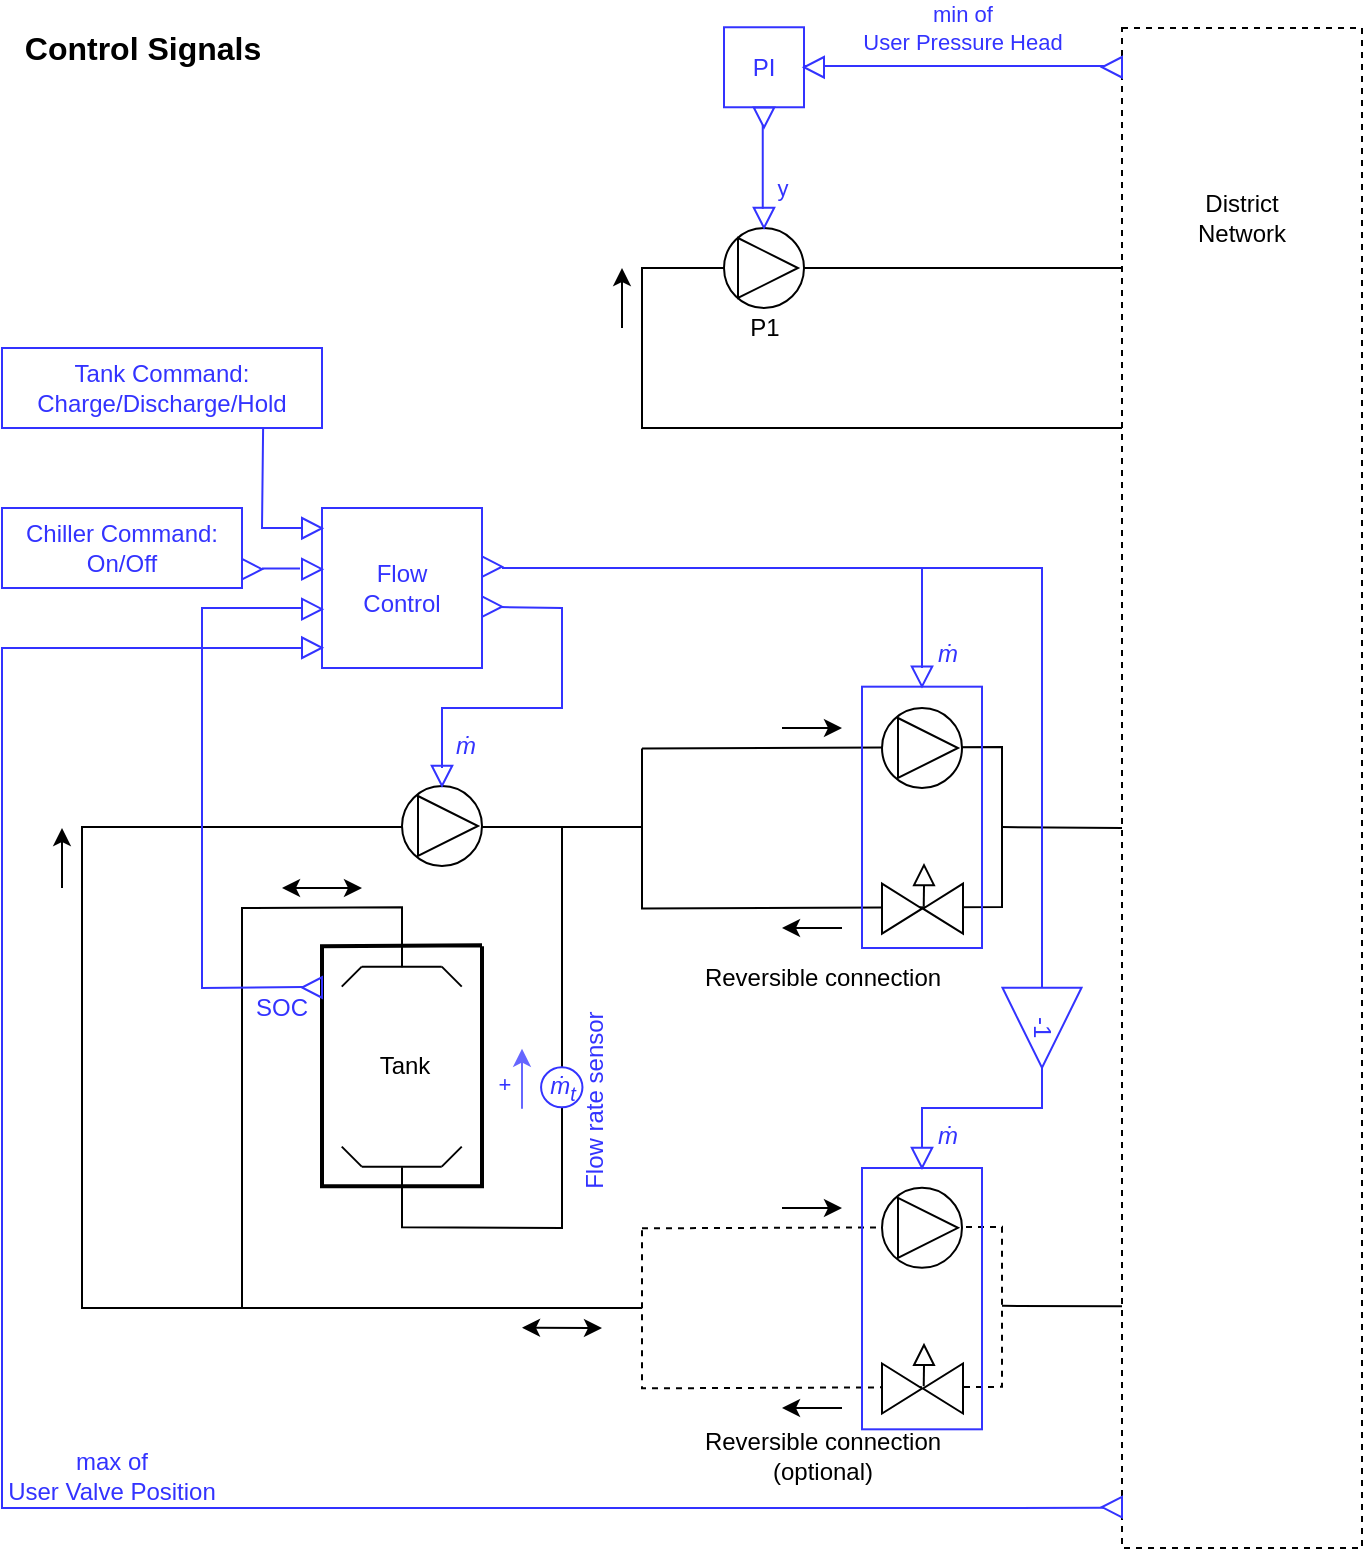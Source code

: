 <mxfile version="20.7.4" type="device"><diagram id="iePe5x9ZRP9B6yiNvSGW" name="Page-1"><mxGraphModel dx="264" dy="894" grid="1" gridSize="10" guides="1" tooltips="1" connect="1" arrows="1" fold="1" page="1" pageScale="1" pageWidth="850" pageHeight="1100" math="0" shadow="0"><root><mxCell id="0"/><mxCell id="1" parent="0"/><mxCell id="yGT5lAB7doZUEAq8ak7L-1" value="" style="endArrow=none;html=1;rounded=0;" edge="1" parent="1"><mxGeometry width="50" height="50" relative="1" as="geometry"><mxPoint x="1480" y="839.17" as="sourcePoint"/><mxPoint x="1420" y="838.92" as="targetPoint"/></mxGeometry></mxCell><mxCell id="yGT5lAB7doZUEAq8ak7L-2" value="" style="endArrow=none;html=1;rounded=0;fontSize=16;strokeWidth=1;" edge="1" parent="1"><mxGeometry width="50" height="50" relative="1" as="geometry"><mxPoint x="1099.87" y="669.33" as="sourcePoint"/><mxPoint x="1139.87" y="669.33" as="targetPoint"/></mxGeometry></mxCell><mxCell id="yGT5lAB7doZUEAq8ak7L-3" value="" style="endArrow=none;html=1;rounded=0;fontSize=16;strokeWidth=1;" edge="1" parent="1"><mxGeometry width="50" height="50" relative="1" as="geometry"><mxPoint x="1089.87" y="679.33" as="sourcePoint"/><mxPoint x="1099.87" y="669.33" as="targetPoint"/></mxGeometry></mxCell><mxCell id="yGT5lAB7doZUEAq8ak7L-4" value="" style="endArrow=none;html=1;rounded=0;fontSize=16;strokeWidth=1;" edge="1" parent="1"><mxGeometry width="50" height="50" relative="1" as="geometry"><mxPoint x="1139.87" y="669.33" as="sourcePoint"/><mxPoint x="1139.87" y="669.33" as="targetPoint"/></mxGeometry></mxCell><mxCell id="yGT5lAB7doZUEAq8ak7L-5" value="" style="endArrow=none;html=1;rounded=0;fontSize=16;strokeWidth=1;" edge="1" parent="1"><mxGeometry width="50" height="50" relative="1" as="geometry"><mxPoint x="1099.87" y="769.33" as="sourcePoint"/><mxPoint x="1139.87" y="769.33" as="targetPoint"/></mxGeometry></mxCell><mxCell id="yGT5lAB7doZUEAq8ak7L-6" value="" style="endArrow=none;html=1;rounded=0;fontSize=16;strokeWidth=1;" edge="1" parent="1"><mxGeometry width="50" height="50" relative="1" as="geometry"><mxPoint x="1139.87" y="769.33" as="sourcePoint"/><mxPoint x="1149.87" y="759.33" as="targetPoint"/></mxGeometry></mxCell><mxCell id="yGT5lAB7doZUEAq8ak7L-7" value="" style="endArrow=none;html=1;rounded=0;fontSize=16;strokeWidth=1;" edge="1" parent="1"><mxGeometry width="50" height="50" relative="1" as="geometry"><mxPoint x="1099.87" y="769.33" as="sourcePoint"/><mxPoint x="1089.87" y="759.33" as="targetPoint"/></mxGeometry></mxCell><mxCell id="yGT5lAB7doZUEAq8ak7L-8" value="" style="endArrow=none;html=1;rounded=0;" edge="1" parent="1"><mxGeometry width="50" height="50" relative="1" as="geometry"><mxPoint x="1200" y="600" as="sourcePoint"/><mxPoint x="1120" y="769.66" as="targetPoint"/><Array as="points"><mxPoint x="1200" y="800"/><mxPoint x="1120" y="799.66"/></Array></mxGeometry></mxCell><mxCell id="yGT5lAB7doZUEAq8ak7L-9" value="" style="endArrow=none;html=1;rounded=0;" edge="1" parent="1"><mxGeometry width="50" height="50" relative="1" as="geometry"><mxPoint x="1120" y="669.66" as="sourcePoint"/><mxPoint x="1040" y="840" as="targetPoint"/><Array as="points"><mxPoint x="1120" y="639.66"/><mxPoint x="1040" y="640"/></Array></mxGeometry></mxCell><mxCell id="yGT5lAB7doZUEAq8ak7L-10" value="" style="endArrow=none;html=1;rounded=0;fontSize=16;strokeWidth=1;" edge="1" parent="1"><mxGeometry width="50" height="50" relative="1" as="geometry"><mxPoint x="1149.87" y="679.33" as="sourcePoint"/><mxPoint x="1139.87" y="669.33" as="targetPoint"/></mxGeometry></mxCell><mxCell id="yGT5lAB7doZUEAq8ak7L-11" value="" style="endArrow=classic;html=1;rounded=0;strokeWidth=1;" edge="1" parent="1"><mxGeometry width="50" height="50" relative="1" as="geometry"><mxPoint x="950" y="630" as="sourcePoint"/><mxPoint x="950" y="600" as="targetPoint"/><Array as="points"/></mxGeometry></mxCell><mxCell id="yGT5lAB7doZUEAq8ak7L-12" value="" style="endArrow=none;html=1;rounded=0;" edge="1" parent="1"><mxGeometry width="50" height="50" relative="1" as="geometry"><mxPoint x="1240" y="599.51" as="sourcePoint"/><mxPoint x="1240" y="840" as="targetPoint"/><Array as="points"><mxPoint x="960" y="599.51"/><mxPoint x="960" y="840"/></Array></mxGeometry></mxCell><mxCell id="yGT5lAB7doZUEAq8ak7L-13" value="" style="endArrow=none;html=1;rounded=0;strokeWidth=2;" edge="1" parent="1"><mxGeometry width="50" height="50" relative="1" as="geometry"><mxPoint x="1160" y="659.09" as="sourcePoint"/><mxPoint x="1160" y="658.66" as="targetPoint"/><Array as="points"><mxPoint x="1160" y="779.09"/><mxPoint x="1080" y="779.09"/><mxPoint x="1080" y="659.09"/></Array></mxGeometry></mxCell><mxCell id="yGT5lAB7doZUEAq8ak7L-14" value="Tank" style="text;html=1;align=center;verticalAlign=middle;resizable=0;points=[];autosize=1;strokeColor=none;fillColor=none;" vertex="1" parent="1"><mxGeometry x="1096.37" y="704.33" width="50" height="30" as="geometry"/></mxCell><mxCell id="yGT5lAB7doZUEAq8ak7L-15" value="" style="endArrow=classic;html=1;rounded=0;strokeWidth=1;startArrow=classic;startFill=1;" edge="1" parent="1"><mxGeometry width="50" height="50" relative="1" as="geometry"><mxPoint x="1180" y="849.84" as="sourcePoint"/><mxPoint x="1220" y="850" as="targetPoint"/><Array as="points"/></mxGeometry></mxCell><mxCell id="yGT5lAB7doZUEAq8ak7L-16" value="" style="endArrow=classic;html=1;rounded=0;strokeWidth=1;startArrow=classic;startFill=1;" edge="1" parent="1"><mxGeometry width="50" height="50" relative="1" as="geometry"><mxPoint x="1060" y="630" as="sourcePoint"/><mxPoint x="1100" y="630" as="targetPoint"/><Array as="points"/></mxGeometry></mxCell><mxCell id="yGT5lAB7doZUEAq8ak7L-17" value="" style="endArrow=classic;html=1;rounded=0;fontSize=12;fontColor=#6666FF;strokeColor=#6666FF;strokeWidth=1;" edge="1" parent="1"><mxGeometry width="50" height="50" relative="1" as="geometry"><mxPoint x="1180" y="740.33" as="sourcePoint"/><mxPoint x="1180" y="710.33" as="targetPoint"/><Array as="points"><mxPoint x="1180" y="740.33"/></Array></mxGeometry></mxCell><mxCell id="yGT5lAB7doZUEAq8ak7L-18" value="+" style="edgeLabel;html=1;align=center;verticalAlign=middle;resizable=0;points=[];fontColor=#3333FF;" vertex="1" connectable="0" parent="yGT5lAB7doZUEAq8ak7L-17"><mxGeometry x="-0.441" y="-1" relative="1" as="geometry"><mxPoint x="-10" y="-4" as="offset"/></mxGeometry></mxCell><mxCell id="yGT5lAB7doZUEAq8ak7L-19" value="&lt;span style=&quot;text-align: left; background-color: rgb(255, 255, 255);&quot;&gt;&lt;font style=&quot;font-size: 12px;&quot;&gt;&lt;i style=&quot;&quot;&gt;ṁ&lt;/i&gt;&lt;/font&gt;&lt;/span&gt;&lt;i&gt;&lt;sub&gt;t&lt;/sub&gt;&lt;/i&gt;" style="ellipse;whiteSpace=wrap;html=1;fontColor=#3333FF;strokeColor=#3333FF;fillColor=default;" vertex="1" parent="1"><mxGeometry x="1189.54" y="719.66" width="20.69" height="20" as="geometry"/></mxCell><mxCell id="yGT5lAB7doZUEAq8ak7L-20" value="Flow rate sensor" style="text;html=1;align=center;verticalAlign=middle;resizable=0;points=[];autosize=1;strokeColor=none;fillColor=none;fontColor=#3333FF;rotation=-90;" vertex="1" parent="1"><mxGeometry x="1166" y="726.57" width="100" height="20" as="geometry"/></mxCell><mxCell id="yGT5lAB7doZUEAq8ak7L-21" value="" style="endArrow=none;html=1;rounded=0;" edge="1" parent="1"><mxGeometry width="50" height="50" relative="1" as="geometry"><mxPoint x="1240" y="560.25" as="sourcePoint"/><mxPoint x="1240" y="560.25" as="targetPoint"/><Array as="points"><mxPoint x="1420" y="559.51"/><mxPoint x="1420" y="639.51"/><mxPoint x="1240" y="640.25"/></Array></mxGeometry></mxCell><mxCell id="yGT5lAB7doZUEAq8ak7L-22" value="" style="endArrow=none;html=1;rounded=0;" edge="1" parent="1"><mxGeometry width="50" height="50" relative="1" as="geometry"><mxPoint x="1480" y="600" as="sourcePoint"/><mxPoint x="1420" y="599.51" as="targetPoint"/></mxGeometry></mxCell><mxCell id="yGT5lAB7doZUEAq8ak7L-23" value="" style="triangle;whiteSpace=wrap;html=1;fontSize=16;strokeWidth=1;rotation=0;" vertex="1" parent="1"><mxGeometry x="1360" y="627.82" width="20" height="25" as="geometry"/></mxCell><mxCell id="yGT5lAB7doZUEAq8ak7L-24" value="" style="triangle;whiteSpace=wrap;html=1;fontSize=16;strokeWidth=1;rotation=-180;" vertex="1" parent="1"><mxGeometry x="1380.5" y="627.82" width="20" height="25" as="geometry"/></mxCell><mxCell id="yGT5lAB7doZUEAq8ak7L-25" value="" style="ellipse;whiteSpace=wrap;html=1;fontSize=16;strokeWidth=1;" vertex="1" parent="1"><mxGeometry x="1360" y="540.0" width="40" height="40" as="geometry"/></mxCell><mxCell id="yGT5lAB7doZUEAq8ak7L-26" value="" style="triangle;whiteSpace=wrap;html=1;fontSize=16;strokeWidth=1;rotation=0;" vertex="1" parent="1"><mxGeometry x="1368" y="545.0" width="30" height="30" as="geometry"/></mxCell><mxCell id="yGT5lAB7doZUEAq8ak7L-27" value="" style="endArrow=classic;html=1;rounded=0;strokeWidth=1;" edge="1" parent="1"><mxGeometry width="50" height="50" relative="1" as="geometry"><mxPoint x="1230" y="350" as="sourcePoint"/><mxPoint x="1230" y="320" as="targetPoint"/><Array as="points"/></mxGeometry></mxCell><mxCell id="yGT5lAB7doZUEAq8ak7L-28" value="" style="endArrow=none;html=1;rounded=0;" edge="1" parent="1"><mxGeometry width="50" height="50" relative="1" as="geometry"><mxPoint x="1480" y="320" as="sourcePoint"/><mxPoint x="1480" y="400" as="targetPoint"/><Array as="points"><mxPoint x="1240" y="320"/><mxPoint x="1240" y="400"/></Array></mxGeometry></mxCell><mxCell id="yGT5lAB7doZUEAq8ak7L-29" value="" style="ellipse;whiteSpace=wrap;html=1;fontSize=16;strokeWidth=1;" vertex="1" parent="1"><mxGeometry x="1281" y="300" width="40" height="40" as="geometry"/></mxCell><mxCell id="yGT5lAB7doZUEAq8ak7L-30" value="" style="triangle;whiteSpace=wrap;html=1;fontSize=16;strokeWidth=1;rotation=0;" vertex="1" parent="1"><mxGeometry x="1288" y="305" width="30" height="30" as="geometry"/></mxCell><mxCell id="yGT5lAB7doZUEAq8ak7L-31" value="" style="endArrow=classic;html=1;rounded=0;strokeWidth=1;" edge="1" parent="1"><mxGeometry width="50" height="50" relative="1" as="geometry"><mxPoint x="1340" y="650" as="sourcePoint"/><mxPoint x="1310" y="650" as="targetPoint"/><Array as="points"/></mxGeometry></mxCell><mxCell id="yGT5lAB7doZUEAq8ak7L-32" value="P1" style="text;html=1;align=center;verticalAlign=middle;resizable=0;points=[];autosize=1;strokeColor=none;fillColor=none;" vertex="1" parent="1"><mxGeometry x="1286" y="340" width="30" height="20" as="geometry"/></mxCell><mxCell id="yGT5lAB7doZUEAq8ak7L-33" value="" style="endArrow=none;html=1;rounded=0;entryX=0.993;entryY=0.507;entryDx=0;entryDy=0;entryPerimeter=0;" edge="1" parent="1"><mxGeometry width="50" height="50" relative="1" as="geometry"><mxPoint x="1381" y="628.83" as="sourcePoint"/><mxPoint x="1380.86" y="639.255" as="targetPoint"/></mxGeometry></mxCell><mxCell id="yGT5lAB7doZUEAq8ak7L-34" value="" style="triangle;whiteSpace=wrap;html=1;fontSize=16;strokeWidth=1;rotation=-90;" vertex="1" parent="1"><mxGeometry x="1376" y="618.58" width="10" height="10" as="geometry"/></mxCell><mxCell id="yGT5lAB7doZUEAq8ak7L-35" value="" style="endArrow=classic;html=1;rounded=0;strokeWidth=1;" edge="1" parent="1"><mxGeometry width="50" height="50" relative="1" as="geometry"><mxPoint x="1310" y="550" as="sourcePoint"/><mxPoint x="1340" y="550" as="targetPoint"/><Array as="points"/></mxGeometry></mxCell><mxCell id="yGT5lAB7doZUEAq8ak7L-36" value="Reversible connection" style="text;html=1;align=center;verticalAlign=middle;resizable=0;points=[];autosize=1;strokeColor=none;fillColor=none;" vertex="1" parent="1"><mxGeometry x="1260" y="659.51" width="140" height="30" as="geometry"/></mxCell><mxCell id="yGT5lAB7doZUEAq8ak7L-37" value="" style="endArrow=none;html=1;rounded=0;dashed=1;" edge="1" parent="1"><mxGeometry width="50" height="50" relative="1" as="geometry"><mxPoint x="1240" y="800.17" as="sourcePoint"/><mxPoint x="1240" y="800.17" as="targetPoint"/><Array as="points"><mxPoint x="1420" y="799.43"/><mxPoint x="1420" y="879.43"/><mxPoint x="1240" y="880.17"/></Array></mxGeometry></mxCell><mxCell id="yGT5lAB7doZUEAq8ak7L-38" value="" style="triangle;whiteSpace=wrap;html=1;fontSize=16;strokeWidth=1;rotation=0;" vertex="1" parent="1"><mxGeometry x="1360" y="867.74" width="20" height="25" as="geometry"/></mxCell><mxCell id="yGT5lAB7doZUEAq8ak7L-39" value="" style="triangle;whiteSpace=wrap;html=1;fontSize=16;strokeWidth=1;rotation=-180;" vertex="1" parent="1"><mxGeometry x="1380.5" y="867.74" width="20" height="25" as="geometry"/></mxCell><mxCell id="yGT5lAB7doZUEAq8ak7L-40" value="" style="ellipse;whiteSpace=wrap;html=1;fontSize=16;strokeWidth=1;" vertex="1" parent="1"><mxGeometry x="1360" y="779.92" width="40" height="40" as="geometry"/></mxCell><mxCell id="yGT5lAB7doZUEAq8ak7L-41" value="" style="triangle;whiteSpace=wrap;html=1;fontSize=16;strokeWidth=1;rotation=0;" vertex="1" parent="1"><mxGeometry x="1368" y="784.92" width="30" height="30" as="geometry"/></mxCell><mxCell id="yGT5lAB7doZUEAq8ak7L-42" value="" style="endArrow=classic;html=1;rounded=0;strokeWidth=1;" edge="1" parent="1"><mxGeometry width="50" height="50" relative="1" as="geometry"><mxPoint x="1340" y="890" as="sourcePoint"/><mxPoint x="1310" y="890" as="targetPoint"/><Array as="points"/></mxGeometry></mxCell><mxCell id="yGT5lAB7doZUEAq8ak7L-43" value="" style="endArrow=none;html=1;rounded=0;entryX=0.993;entryY=0.507;entryDx=0;entryDy=0;entryPerimeter=0;" edge="1" parent="1"><mxGeometry width="50" height="50" relative="1" as="geometry"><mxPoint x="1381" y="868.75" as="sourcePoint"/><mxPoint x="1380.86" y="879.175" as="targetPoint"/></mxGeometry></mxCell><mxCell id="yGT5lAB7doZUEAq8ak7L-44" value="" style="triangle;whiteSpace=wrap;html=1;fontSize=16;strokeWidth=1;rotation=-90;" vertex="1" parent="1"><mxGeometry x="1376" y="858.5" width="10" height="10" as="geometry"/></mxCell><mxCell id="yGT5lAB7doZUEAq8ak7L-45" value="" style="endArrow=classic;html=1;rounded=0;strokeWidth=1;" edge="1" parent="1"><mxGeometry width="50" height="50" relative="1" as="geometry"><mxPoint x="1310" y="790" as="sourcePoint"/><mxPoint x="1340" y="790" as="targetPoint"/><Array as="points"/></mxGeometry></mxCell><mxCell id="yGT5lAB7doZUEAq8ak7L-46" value="Reversible connection&lt;br&gt;(optional)" style="text;html=1;align=center;verticalAlign=middle;resizable=0;points=[];autosize=1;strokeColor=none;fillColor=none;" vertex="1" parent="1"><mxGeometry x="1260" y="894.43" width="140" height="40" as="geometry"/></mxCell><mxCell id="yGT5lAB7doZUEAq8ak7L-47" value="" style="ellipse;whiteSpace=wrap;html=1;fontSize=16;strokeWidth=1;" vertex="1" parent="1"><mxGeometry x="1120" y="579.0" width="40" height="40" as="geometry"/></mxCell><mxCell id="yGT5lAB7doZUEAq8ak7L-48" value="" style="triangle;whiteSpace=wrap;html=1;fontSize=16;strokeWidth=1;rotation=0;" vertex="1" parent="1"><mxGeometry x="1128" y="584.0" width="30" height="30" as="geometry"/></mxCell><mxCell id="yGT5lAB7doZUEAq8ak7L-49" value="" style="rounded=0;whiteSpace=wrap;html=1;fillColor=none;dashed=1;" vertex="1" parent="1"><mxGeometry x="1480" y="200" width="120" height="760" as="geometry"/></mxCell><mxCell id="yGT5lAB7doZUEAq8ak7L-50" value="District&lt;br&gt;Network" style="text;html=1;strokeColor=none;fillColor=none;align=center;verticalAlign=middle;whiteSpace=wrap;rounded=0;dashed=1;" vertex="1" parent="1"><mxGeometry x="1510" y="280" width="60" height="30" as="geometry"/></mxCell><mxCell id="yGT5lAB7doZUEAq8ak7L-51" value="" style="triangle;whiteSpace=wrap;html=1;fillColor=none;rotation=-180;strokeColor=#3333FF;" vertex="1" parent="1"><mxGeometry x="1470" y="214.5" width="10" height="10.25" as="geometry"/></mxCell><mxCell id="yGT5lAB7doZUEAq8ak7L-52" value="PI" style="whiteSpace=wrap;html=1;aspect=fixed;fillColor=none;strokeColor=#3333FF;fontColor=#3333FF;" vertex="1" parent="1"><mxGeometry x="1281" y="199.63" width="40" height="40" as="geometry"/></mxCell><mxCell id="yGT5lAB7doZUEAq8ak7L-53" value="min of&lt;br&gt;User Pressure Head" style="endArrow=none;html=1;rounded=0;entryX=0.85;entryY=0.561;entryDx=0;entryDy=0;entryPerimeter=0;exitX=0.05;exitY=0.561;exitDx=0;exitDy=0;exitPerimeter=0;startArrow=none;strokeColor=#3333FF;fontColor=#3333FF;" edge="1" parent="1" source="yGT5lAB7doZUEAq8ak7L-54" target="yGT5lAB7doZUEAq8ak7L-51"><mxGeometry x="-0.014" y="19" width="50" height="50" relative="1" as="geometry"><mxPoint x="1290" y="420" as="sourcePoint"/><mxPoint x="1340" y="370" as="targetPoint"/><mxPoint as="offset"/></mxGeometry></mxCell><mxCell id="yGT5lAB7doZUEAq8ak7L-54" value="" style="triangle;whiteSpace=wrap;html=1;fillColor=none;rotation=-180;strokeColor=#3333FF;fontColor=#3333FF;" vertex="1" parent="1"><mxGeometry x="1321" y="214.5" width="10" height="10.25" as="geometry"/></mxCell><mxCell id="yGT5lAB7doZUEAq8ak7L-55" value="" style="endArrow=none;html=1;rounded=0;entryX=0.85;entryY=0.561;entryDx=0;entryDy=0;entryPerimeter=0;exitX=1.008;exitY=0.483;exitDx=0;exitDy=0;exitPerimeter=0;strokeColor=#3333FF;fontColor=#3333FF;" edge="1" parent="1" source="yGT5lAB7doZUEAq8ak7L-52" target="yGT5lAB7doZUEAq8ak7L-54"><mxGeometry width="50" height="50" relative="1" as="geometry"><mxPoint x="1401.32" y="219.32" as="sourcePoint"/><mxPoint x="1471.5" y="219.0" as="targetPoint"/></mxGeometry></mxCell><mxCell id="yGT5lAB7doZUEAq8ak7L-56" value="" style="triangle;whiteSpace=wrap;html=1;fillColor=none;rotation=90;strokeColor=#3333FF;fontColor=#3333FF;" vertex="1" parent="1"><mxGeometry x="1296" y="239.63" width="10" height="10.25" as="geometry"/></mxCell><mxCell id="yGT5lAB7doZUEAq8ak7L-57" value="y" style="endArrow=none;html=1;rounded=0;entryX=0.85;entryY=0.561;entryDx=0;entryDy=0;entryPerimeter=0;exitX=0.05;exitY=0.561;exitDx=0;exitDy=0;exitPerimeter=0;startArrow=none;strokeColor=#3333FF;fontColor=#3333FF;" edge="1" parent="1" source="yGT5lAB7doZUEAq8ak7L-58" target="yGT5lAB7doZUEAq8ak7L-56"><mxGeometry x="-0.507" y="-10" width="50" height="50" relative="1" as="geometry"><mxPoint x="1300" y="430" as="sourcePoint"/><mxPoint x="1350" y="380" as="targetPoint"/><mxPoint as="offset"/></mxGeometry></mxCell><mxCell id="yGT5lAB7doZUEAq8ak7L-58" value="" style="triangle;whiteSpace=wrap;html=1;fillColor=none;rotation=90;strokeColor=#3333FF;fontColor=#3333FF;" vertex="1" parent="1"><mxGeometry x="1296" y="289.75" width="10" height="10.25" as="geometry"/></mxCell><mxCell id="yGT5lAB7doZUEAq8ak7L-59" value="Flow &lt;br&gt;Control" style="whiteSpace=wrap;html=1;aspect=fixed;fillColor=none;strokeColor=#3333FF;fontColor=#3333FF;" vertex="1" parent="1"><mxGeometry x="1080" y="440" width="80" height="80" as="geometry"/></mxCell><mxCell id="yGT5lAB7doZUEAq8ak7L-60" value="" style="triangle;whiteSpace=wrap;html=1;fillColor=none;rotation=0;strokeColor=#3333FF;fontColor=#3333FF;" vertex="1" parent="1"><mxGeometry x="1070" y="445" width="10" height="10.25" as="geometry"/></mxCell><mxCell id="yGT5lAB7doZUEAq8ak7L-61" value="" style="triangle;whiteSpace=wrap;html=1;fillColor=none;rotation=0;strokeColor=#3333FF;fontColor=#3333FF;" vertex="1" parent="1"><mxGeometry x="1070" y="465.49" width="10" height="10.25" as="geometry"/></mxCell><mxCell id="yGT5lAB7doZUEAq8ak7L-62" value="" style="triangle;whiteSpace=wrap;html=1;fillColor=none;rotation=0;strokeColor=#3333FF;fontColor=#3333FF;" vertex="1" parent="1"><mxGeometry x="1070" y="485.49" width="10" height="10.25" as="geometry"/></mxCell><mxCell id="yGT5lAB7doZUEAq8ak7L-63" value="" style="triangle;whiteSpace=wrap;html=1;fillColor=none;rotation=0;strokeColor=#3333FF;fontColor=#3333FF;" vertex="1" parent="1"><mxGeometry x="1070" y="504.75" width="10" height="10.25" as="geometry"/></mxCell><mxCell id="yGT5lAB7doZUEAq8ak7L-64" value="" style="triangle;whiteSpace=wrap;html=1;fillColor=none;rotation=0;strokeColor=#3333FF;fontColor=#3333FF;" vertex="1" parent="1"><mxGeometry x="1160" y="464.24" width="10" height="10.25" as="geometry"/></mxCell><mxCell id="yGT5lAB7doZUEAq8ak7L-65" value="" style="triangle;whiteSpace=wrap;html=1;fillColor=none;rotation=0;strokeColor=#3333FF;fontColor=#3333FF;" vertex="1" parent="1"><mxGeometry x="1160" y="484.24" width="10" height="10.25" as="geometry"/></mxCell><mxCell id="yGT5lAB7doZUEAq8ak7L-66" value="Tank Command:&lt;br&gt;Charge/Discharge/Hold" style="rounded=0;whiteSpace=wrap;html=1;strokeColor=#3333FF;fontColor=#3333FF;fillColor=none;" vertex="1" parent="1"><mxGeometry x="920" y="360" width="160" height="40" as="geometry"/></mxCell><mxCell id="yGT5lAB7doZUEAq8ak7L-67" value="Chiller Command:&lt;br&gt;On/Off" style="rounded=0;whiteSpace=wrap;html=1;strokeColor=#3333FF;fontColor=#3333FF;fillColor=none;" vertex="1" parent="1"><mxGeometry x="920" y="440" width="120" height="40" as="geometry"/></mxCell><mxCell id="yGT5lAB7doZUEAq8ak7L-68" value="" style="triangle;whiteSpace=wrap;html=1;fillColor=none;rotation=0;strokeColor=#3333FF;fontColor=#3333FF;" vertex="1" parent="1"><mxGeometry x="1040" y="465.49" width="10" height="10.25" as="geometry"/></mxCell><mxCell id="yGT5lAB7doZUEAq8ak7L-69" value="" style="endArrow=none;html=1;rounded=0;strokeColor=#3333FF;fontColor=#3333FF;entryX=-0.1;entryY=0.464;entryDx=0;entryDy=0;entryPerimeter=0;exitX=1;exitY=0.464;exitDx=0;exitDy=0;exitPerimeter=0;" edge="1" parent="1" source="yGT5lAB7doZUEAq8ak7L-68" target="yGT5lAB7doZUEAq8ak7L-61"><mxGeometry width="50" height="50" relative="1" as="geometry"><mxPoint x="970" y="480" as="sourcePoint"/><mxPoint x="1020" y="430" as="targetPoint"/></mxGeometry></mxCell><mxCell id="yGT5lAB7doZUEAq8ak7L-70" value="" style="endArrow=none;html=1;rounded=0;strokeColor=#3333FF;fontColor=#3333FF;exitX=0.816;exitY=0.994;exitDx=0;exitDy=0;exitPerimeter=0;" edge="1" parent="1" source="yGT5lAB7doZUEAq8ak7L-66"><mxGeometry width="50" height="50" relative="1" as="geometry"><mxPoint x="1060" y="480.246" as="sourcePoint"/><mxPoint x="1070" y="450" as="targetPoint"/><Array as="points"><mxPoint x="1050" y="450"/></Array></mxGeometry></mxCell><mxCell id="yGT5lAB7doZUEAq8ak7L-71" value="" style="triangle;whiteSpace=wrap;html=1;fillColor=none;rotation=-180;strokeColor=#3333FF;" vertex="1" parent="1"><mxGeometry x="1070" y="674.63" width="10" height="10.25" as="geometry"/></mxCell><mxCell id="yGT5lAB7doZUEAq8ak7L-72" value="" style="endArrow=none;html=1;rounded=0;strokeColor=#3333FF;fontColor=#3333FF;exitX=0.95;exitY=0.525;exitDx=0;exitDy=0;exitPerimeter=0;" edge="1" parent="1" source="yGT5lAB7doZUEAq8ak7L-71"><mxGeometry width="50" height="50" relative="1" as="geometry"><mxPoint x="1100" y="690" as="sourcePoint"/><mxPoint x="1070" y="490" as="targetPoint"/><Array as="points"><mxPoint x="1020" y="680"/><mxPoint x="1020" y="490"/></Array></mxGeometry></mxCell><mxCell id="yGT5lAB7doZUEAq8ak7L-73" value="max of&lt;br&gt;User Valve Position" style="text;html=1;strokeColor=none;fillColor=none;align=center;verticalAlign=middle;whiteSpace=wrap;rounded=0;fontColor=#3333FF;" vertex="1" parent="1"><mxGeometry x="920" y="908.75" width="110" height="30" as="geometry"/></mxCell><mxCell id="yGT5lAB7doZUEAq8ak7L-74" value="SOC" style="text;html=1;strokeColor=none;fillColor=none;align=center;verticalAlign=middle;whiteSpace=wrap;rounded=0;fontColor=#3333FF;" vertex="1" parent="1"><mxGeometry x="1030" y="674.63" width="60" height="30" as="geometry"/></mxCell><mxCell id="yGT5lAB7doZUEAq8ak7L-75" value="" style="triangle;whiteSpace=wrap;html=1;fillColor=none;rotation=-180;strokeColor=#3333FF;" vertex="1" parent="1"><mxGeometry x="1470" y="934.43" width="10" height="10.25" as="geometry"/></mxCell><mxCell id="yGT5lAB7doZUEAq8ak7L-76" value="" style="endArrow=none;html=1;rounded=0;strokeColor=#3333FF;fontColor=#3333FF;entryX=0.9;entryY=0.463;entryDx=0;entryDy=0;entryPerimeter=0;" edge="1" parent="1" target="yGT5lAB7doZUEAq8ak7L-75"><mxGeometry width="50" height="50" relative="1" as="geometry"><mxPoint x="1070" y="510" as="sourcePoint"/><mxPoint x="1150" y="820" as="targetPoint"/><Array as="points"><mxPoint x="920" y="510"/><mxPoint x="920" y="940"/></Array></mxGeometry></mxCell><mxCell id="yGT5lAB7doZUEAq8ak7L-77" value="" style="triangle;whiteSpace=wrap;html=1;fillColor=none;rotation=90;strokeColor=#3333FF;fontColor=#3333FF;" vertex="1" parent="1"><mxGeometry x="1375" y="519.09" width="10" height="10.25" as="geometry"/></mxCell><mxCell id="yGT5lAB7doZUEAq8ak7L-78" value="" style="rounded=0;whiteSpace=wrap;html=1;strokeColor=#3333FF;fontColor=#3333FF;fillColor=none;" vertex="1" parent="1"><mxGeometry x="1350" y="529.34" width="60" height="130.66" as="geometry"/></mxCell><mxCell id="yGT5lAB7doZUEAq8ak7L-79" value="" style="rounded=0;whiteSpace=wrap;html=1;strokeColor=#3333FF;fontColor=#3333FF;fillColor=none;" vertex="1" parent="1"><mxGeometry x="1350" y="770" width="60" height="130.66" as="geometry"/></mxCell><mxCell id="yGT5lAB7doZUEAq8ak7L-80" value="" style="triangle;whiteSpace=wrap;html=1;fillColor=none;rotation=90;strokeColor=#3333FF;fontColor=#3333FF;" vertex="1" parent="1"><mxGeometry x="1375" y="759.76" width="10" height="10.25" as="geometry"/></mxCell><mxCell id="yGT5lAB7doZUEAq8ak7L-81" value="" style="endArrow=none;html=1;rounded=0;strokeColor=#3333FF;fontColor=#3333FF;exitX=0.078;exitY=0.5;exitDx=0;exitDy=0;exitPerimeter=0;" edge="1" parent="1" source="yGT5lAB7doZUEAq8ak7L-77"><mxGeometry width="50" height="50" relative="1" as="geometry"><mxPoint x="1100" y="580" as="sourcePoint"/><mxPoint x="1170" y="470" as="targetPoint"/><Array as="points"><mxPoint x="1380" y="470"/></Array></mxGeometry></mxCell><mxCell id="yGT5lAB7doZUEAq8ak7L-82" value="" style="triangle;whiteSpace=wrap;html=1;fillColor=none;rotation=90;strokeColor=#3333FF;fontColor=#3333FF;" vertex="1" parent="1"><mxGeometry x="1135" y="568.75" width="10" height="10.25" as="geometry"/></mxCell><mxCell id="yGT5lAB7doZUEAq8ak7L-83" value="" style="endArrow=none;html=1;rounded=0;strokeColor=#3333FF;fontColor=#3333FF;entryX=0.9;entryY=0.513;entryDx=0;entryDy=0;entryPerimeter=0;" edge="1" parent="1" target="yGT5lAB7doZUEAq8ak7L-65"><mxGeometry width="50" height="50" relative="1" as="geometry"><mxPoint x="1140" y="570" as="sourcePoint"/><mxPoint x="1150" y="530" as="targetPoint"/><Array as="points"><mxPoint x="1140" y="540"/><mxPoint x="1200" y="540"/><mxPoint x="1200" y="490"/></Array></mxGeometry></mxCell><mxCell id="yGT5lAB7doZUEAq8ak7L-84" value="&lt;span style=&quot;border-color: var(--border-color); color: rgb(51, 51, 255); font-family: Helvetica; font-size: 12px; font-style: normal; font-variant-ligatures: normal; font-variant-caps: normal; font-weight: 400; letter-spacing: normal; orphans: 2; text-indent: 0px; text-transform: none; widows: 2; word-spacing: 0px; -webkit-text-stroke-width: 0px; text-decoration-thickness: initial; text-decoration-style: initial; text-decoration-color: initial; text-align: left; background-color: rgb(255, 255, 255);&quot;&gt;&lt;font style=&quot;border-color: var(--border-color); font-size: 12px;&quot;&gt;&lt;i style=&quot;border-color: var(--border-color);&quot;&gt;ṁ&lt;/i&gt;&lt;/font&gt;&lt;/span&gt;" style="text;whiteSpace=wrap;html=1;fontSize=12;fontFamily=Helvetica;fontColor=#3333FF;" vertex="1" parent="1"><mxGeometry x="1145" y="545" width="20" height="20" as="geometry"/></mxCell><mxCell id="yGT5lAB7doZUEAq8ak7L-85" value="&lt;span style=&quot;border-color: var(--border-color); color: rgb(51, 51, 255); font-family: Helvetica; font-size: 12px; font-style: normal; font-variant-ligatures: normal; font-variant-caps: normal; font-weight: 400; letter-spacing: normal; orphans: 2; text-indent: 0px; text-transform: none; widows: 2; word-spacing: 0px; -webkit-text-stroke-width: 0px; text-decoration-thickness: initial; text-decoration-style: initial; text-decoration-color: initial; text-align: left; background-color: rgb(255, 255, 255);&quot;&gt;&lt;font style=&quot;border-color: var(--border-color); font-size: 12px;&quot;&gt;&lt;i style=&quot;border-color: var(--border-color);&quot;&gt;ṁ&lt;/i&gt;&lt;/font&gt;&lt;/span&gt;" style="text;whiteSpace=wrap;html=1;fontSize=12;fontFamily=Helvetica;fontColor=#3333FF;" vertex="1" parent="1"><mxGeometry x="1386" y="499.09" width="20" height="20" as="geometry"/></mxCell><mxCell id="yGT5lAB7doZUEAq8ak7L-86" value="" style="endArrow=none;html=1;rounded=0;strokeColor=#3333FF;fontFamily=Helvetica;fontSize=12;fontColor=#3333FF;" edge="1" parent="1"><mxGeometry width="50" height="50" relative="1" as="geometry"><mxPoint x="1380" y="760" as="sourcePoint"/><mxPoint x="1380" y="470" as="targetPoint"/><Array as="points"><mxPoint x="1380" y="740"/><mxPoint x="1440" y="740"/><mxPoint x="1440" y="470"/></Array></mxGeometry></mxCell><mxCell id="yGT5lAB7doZUEAq8ak7L-87" value="-1" style="triangle;whiteSpace=wrap;html=1;fillColor=default;rotation=90;strokeColor=#3333FF;fontColor=#3333FF;" vertex="1" parent="1"><mxGeometry x="1420" y="680.15" width="40" height="39.51" as="geometry"/></mxCell><mxCell id="yGT5lAB7doZUEAq8ak7L-88" value="&lt;span style=&quot;border-color: var(--border-color); color: rgb(51, 51, 255); font-family: Helvetica; font-size: 12px; font-style: normal; font-variant-ligatures: normal; font-variant-caps: normal; font-weight: 400; letter-spacing: normal; orphans: 2; text-indent: 0px; text-transform: none; widows: 2; word-spacing: 0px; -webkit-text-stroke-width: 0px; text-decoration-thickness: initial; text-decoration-style: initial; text-decoration-color: initial; text-align: left; background-color: rgb(255, 255, 255);&quot;&gt;&lt;font style=&quot;border-color: var(--border-color); font-size: 12px;&quot;&gt;&lt;i style=&quot;border-color: var(--border-color);&quot;&gt;ṁ&lt;/i&gt;&lt;/font&gt;&lt;/span&gt;" style="text;whiteSpace=wrap;html=1;fontSize=12;fontFamily=Helvetica;fontColor=#3333FF;" vertex="1" parent="1"><mxGeometry x="1386" y="739.66" width="20" height="20" as="geometry"/></mxCell><mxCell id="yGT5lAB7doZUEAq8ak7L-89" value="&lt;b&gt;&lt;font style=&quot;font-size: 16px&quot;&gt;Control Signals&lt;/font&gt;&lt;/b&gt;" style="text;html=1;align=center;verticalAlign=middle;resizable=0;points=[];autosize=1;strokeColor=none;fillColor=none;strokeWidth=1;" vertex="1" parent="1"><mxGeometry x="920" y="194.63" width="140" height="30" as="geometry"/></mxCell></root></mxGraphModel></diagram></mxfile>
